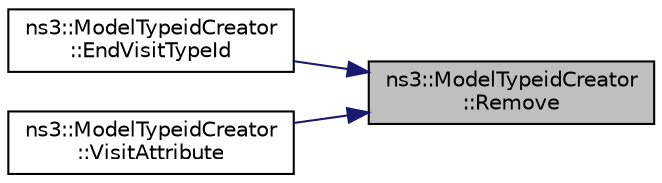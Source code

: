 digraph "ns3::ModelTypeidCreator::Remove"
{
 // LATEX_PDF_SIZE
  edge [fontname="Helvetica",fontsize="10",labelfontname="Helvetica",labelfontsize="10"];
  node [fontname="Helvetica",fontsize="10",shape=record];
  rankdir="RL";
  Node1 [label="ns3::ModelTypeidCreator\l::Remove",height=0.2,width=0.4,color="black", fillcolor="grey75", style="filled", fontcolor="black",tooltip="Removes the last GtkTreeIterator from m_iters."];
  Node1 -> Node2 [dir="back",color="midnightblue",fontsize="10",style="solid",fontname="Helvetica"];
  Node2 [label="ns3::ModelTypeidCreator\l::EndVisitTypeId",height=0.2,width=0.4,color="black", fillcolor="white", style="filled",URL="$classns3_1_1_model_typeid_creator.html#ae4364ba8b23673c42543af0640b6da80",tooltip="Remove the last gtk tree iterator."];
  Node1 -> Node3 [dir="back",color="midnightblue",fontsize="10",style="solid",fontname="Helvetica"];
  Node3 [label="ns3::ModelTypeidCreator\l::VisitAttribute",height=0.2,width=0.4,color="black", fillcolor="white", style="filled",URL="$classns3_1_1_model_typeid_creator.html#af0ede4f2ab9803653302625bf522d150",tooltip="This method will add a ModelTypeid to the GtkTreeIterator."];
}
